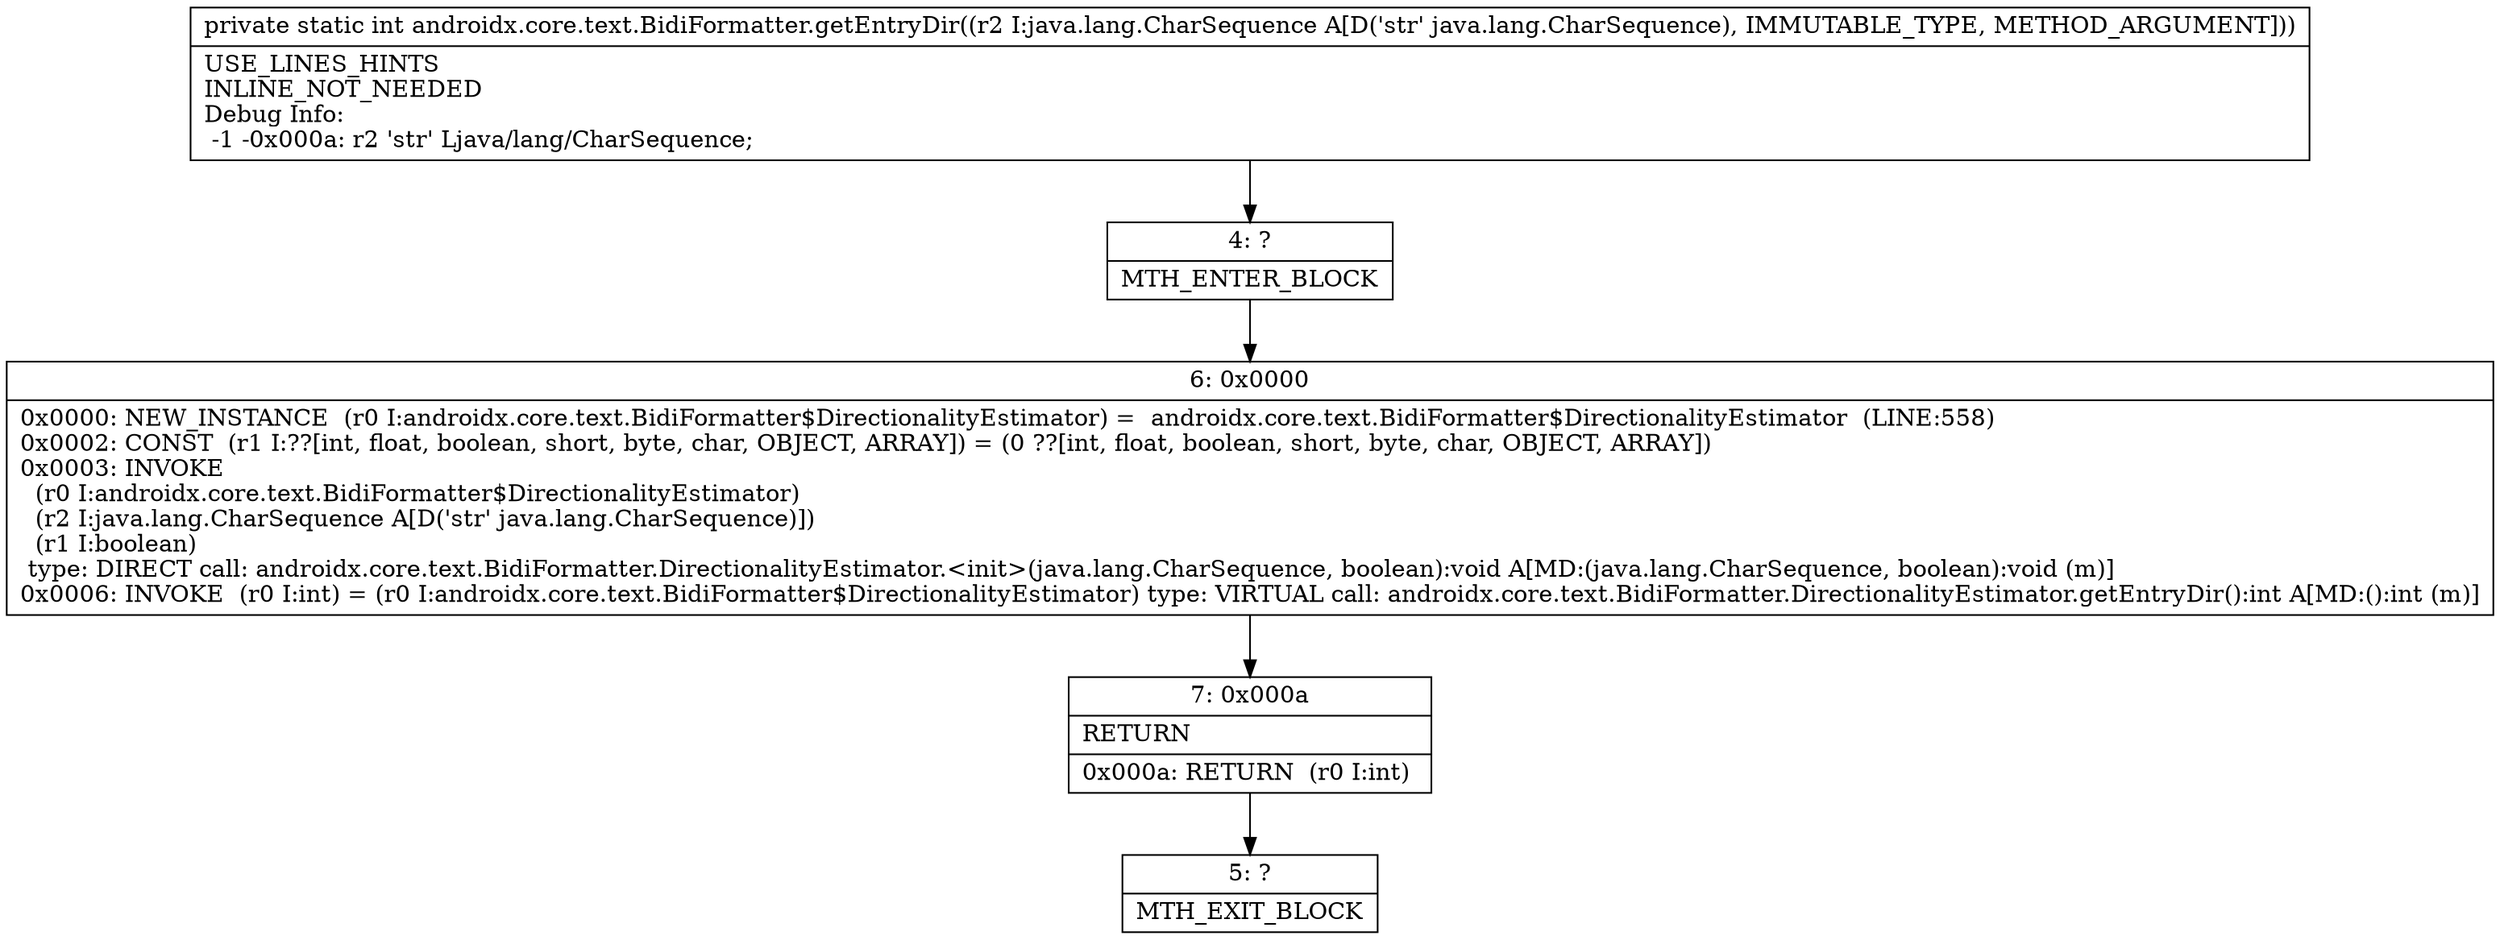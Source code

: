 digraph "CFG forandroidx.core.text.BidiFormatter.getEntryDir(Ljava\/lang\/CharSequence;)I" {
Node_4 [shape=record,label="{4\:\ ?|MTH_ENTER_BLOCK\l}"];
Node_6 [shape=record,label="{6\:\ 0x0000|0x0000: NEW_INSTANCE  (r0 I:androidx.core.text.BidiFormatter$DirectionalityEstimator) =  androidx.core.text.BidiFormatter$DirectionalityEstimator  (LINE:558)\l0x0002: CONST  (r1 I:??[int, float, boolean, short, byte, char, OBJECT, ARRAY]) = (0 ??[int, float, boolean, short, byte, char, OBJECT, ARRAY]) \l0x0003: INVOKE  \l  (r0 I:androidx.core.text.BidiFormatter$DirectionalityEstimator)\l  (r2 I:java.lang.CharSequence A[D('str' java.lang.CharSequence)])\l  (r1 I:boolean)\l type: DIRECT call: androidx.core.text.BidiFormatter.DirectionalityEstimator.\<init\>(java.lang.CharSequence, boolean):void A[MD:(java.lang.CharSequence, boolean):void (m)]\l0x0006: INVOKE  (r0 I:int) = (r0 I:androidx.core.text.BidiFormatter$DirectionalityEstimator) type: VIRTUAL call: androidx.core.text.BidiFormatter.DirectionalityEstimator.getEntryDir():int A[MD:():int (m)]\l}"];
Node_7 [shape=record,label="{7\:\ 0x000a|RETURN\l|0x000a: RETURN  (r0 I:int) \l}"];
Node_5 [shape=record,label="{5\:\ ?|MTH_EXIT_BLOCK\l}"];
MethodNode[shape=record,label="{private static int androidx.core.text.BidiFormatter.getEntryDir((r2 I:java.lang.CharSequence A[D('str' java.lang.CharSequence), IMMUTABLE_TYPE, METHOD_ARGUMENT]))  | USE_LINES_HINTS\lINLINE_NOT_NEEDED\lDebug Info:\l  \-1 \-0x000a: r2 'str' Ljava\/lang\/CharSequence;\l}"];
MethodNode -> Node_4;Node_4 -> Node_6;
Node_6 -> Node_7;
Node_7 -> Node_5;
}

